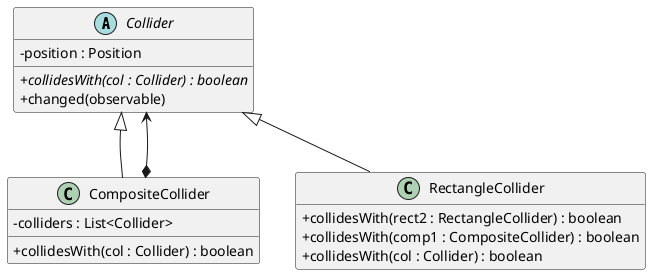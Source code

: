 @startuml

hide empty members
skinparam classAttributeIconSize 0
skinparam linetype polyline
skinparam shadowing false

abstract class Collider {
  - position : Position
  + //collidesWith(col : Collider) : boolean//
  + changed(observable)
}
class CompositeCollider {
  - colliders : List<Collider>
  + collidesWith(col : Collider) : boolean
}
class RectangleCollider {
  + collidesWith(rect2 : RectangleCollider) : boolean
  + collidesWith(comp1 : CompositeCollider) : boolean
  + collidesWith(col : Collider) : boolean
}

CompositeCollider -up-^ Collider
RectangleCollider -up-^ Collider

Collider <--* CompositeCollider

@enduml
